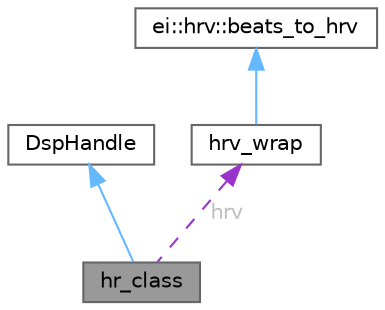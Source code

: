 digraph "hr_class"
{
 // LATEX_PDF_SIZE
  bgcolor="transparent";
  edge [fontname=Helvetica,fontsize=10,labelfontname=Helvetica,labelfontsize=10];
  node [fontname=Helvetica,fontsize=10,shape=box,height=0.2,width=0.4];
  Node1 [id="Node000001",label="hr_class",height=0.2,width=0.4,color="gray40", fillcolor="grey60", style="filled", fontcolor="black",tooltip=" "];
  Node2 -> Node1 [id="edge1_Node000001_Node000002",dir="back",color="steelblue1",style="solid",tooltip=" "];
  Node2 [id="Node000002",label="DspHandle",height=0.2,width=0.4,color="gray40", fillcolor="white", style="filled",URL="$class_dsp_handle.html",tooltip=" "];
  Node3 -> Node1 [id="edge2_Node000001_Node000003",dir="back",color="darkorchid3",style="dashed",tooltip=" ",label=" hrv",fontcolor="grey" ];
  Node3 [id="Node000003",label="hrv_wrap",height=0.2,width=0.4,color="gray40", fillcolor="white", style="filled",URL="$classhrv__wrap.html",tooltip=" "];
  Node4 -> Node3 [id="edge3_Node000003_Node000004",dir="back",color="steelblue1",style="solid",tooltip=" "];
  Node4 [id="Node000004",label="ei::hrv::beats_to_hrv",height=0.2,width=0.4,color="gray40", fillcolor="white", style="filled",tooltip=" "];
}
